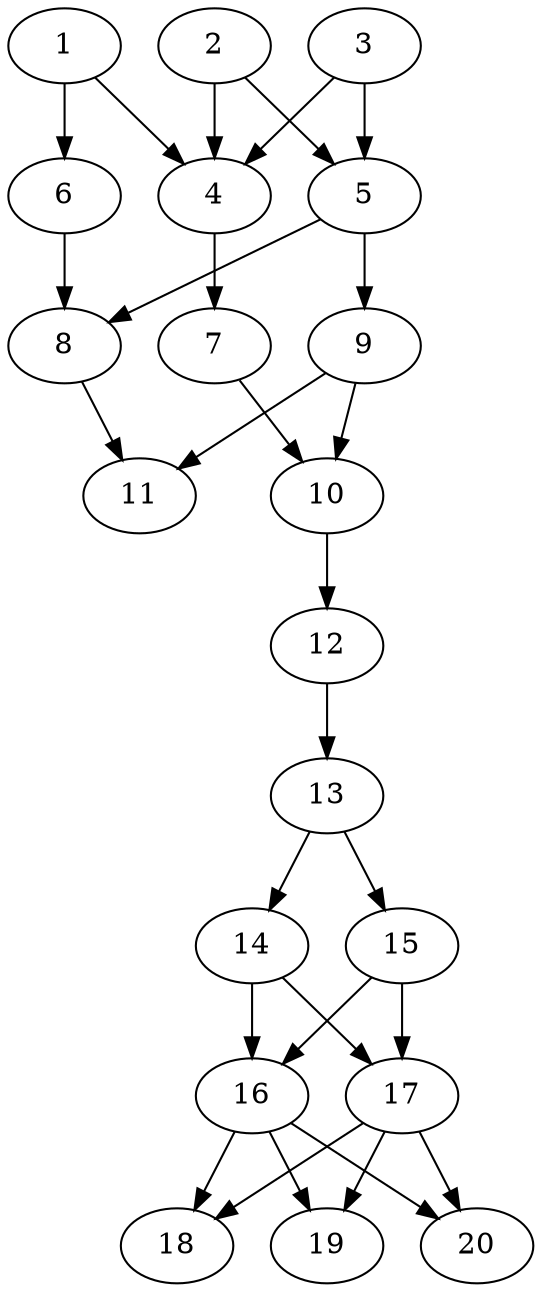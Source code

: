 // DAG automatically generated by daggen at Sat Jul 27 15:36:52 2019
// ./daggen --dot -n 20 --ccr 0.4 --fat 0.4 --regular 0.5 --density 0.8 --mindata 5242880 --maxdata 52428800 
digraph G {
  1 [size="28044800", alpha="0.02", expect_size="11217920"] 
  1 -> 4 [size ="11217920"]
  1 -> 6 [size ="11217920"]
  2 [size="56747520", alpha="0.04", expect_size="22699008"] 
  2 -> 4 [size ="22699008"]
  2 -> 5 [size ="22699008"]
  3 [size="46346240", alpha="0.02", expect_size="18538496"] 
  3 -> 4 [size ="18538496"]
  3 -> 5 [size ="18538496"]
  4 [size="92203520", alpha="0.19", expect_size="36881408"] 
  4 -> 7 [size ="36881408"]
  5 [size="87772160", alpha="0.15", expect_size="35108864"] 
  5 -> 8 [size ="35108864"]
  5 -> 9 [size ="35108864"]
  6 [size="49612800", alpha="0.07", expect_size="19845120"] 
  6 -> 8 [size ="19845120"]
  7 [size="31313920", alpha="0.05", expect_size="12525568"] 
  7 -> 10 [size ="12525568"]
  8 [size="48028160", alpha="0.18", expect_size="19211264"] 
  8 -> 11 [size ="19211264"]
  9 [size="109176320", alpha="0.20", expect_size="43670528"] 
  9 -> 10 [size ="43670528"]
  9 -> 11 [size ="43670528"]
  10 [size="125496320", alpha="0.05", expect_size="50198528"] 
  10 -> 12 [size ="50198528"]
  11 [size="84569600", alpha="0.13", expect_size="33827840"] 
  12 [size="94318080", alpha="0.19", expect_size="37727232"] 
  12 -> 13 [size ="37727232"]
  13 [size="119416320", alpha="0.08", expect_size="47766528"] 
  13 -> 14 [size ="47766528"]
  13 -> 15 [size ="47766528"]
  14 [size="15380480", alpha="0.17", expect_size="6152192"] 
  14 -> 16 [size ="6152192"]
  14 -> 17 [size ="6152192"]
  15 [size="129738240", alpha="0.13", expect_size="51895296"] 
  15 -> 16 [size ="51895296"]
  15 -> 17 [size ="51895296"]
  16 [size="102174720", alpha="0.16", expect_size="40869888"] 
  16 -> 18 [size ="40869888"]
  16 -> 19 [size ="40869888"]
  16 -> 20 [size ="40869888"]
  17 [size="22696960", alpha="0.04", expect_size="9078784"] 
  17 -> 18 [size ="9078784"]
  17 -> 19 [size ="9078784"]
  17 -> 20 [size ="9078784"]
  18 [size="54072320", alpha="0.03", expect_size="21628928"] 
  19 [size="42895360", alpha="0.09", expect_size="17158144"] 
  20 [size="41730560", alpha="0.01", expect_size="16692224"] 
}
